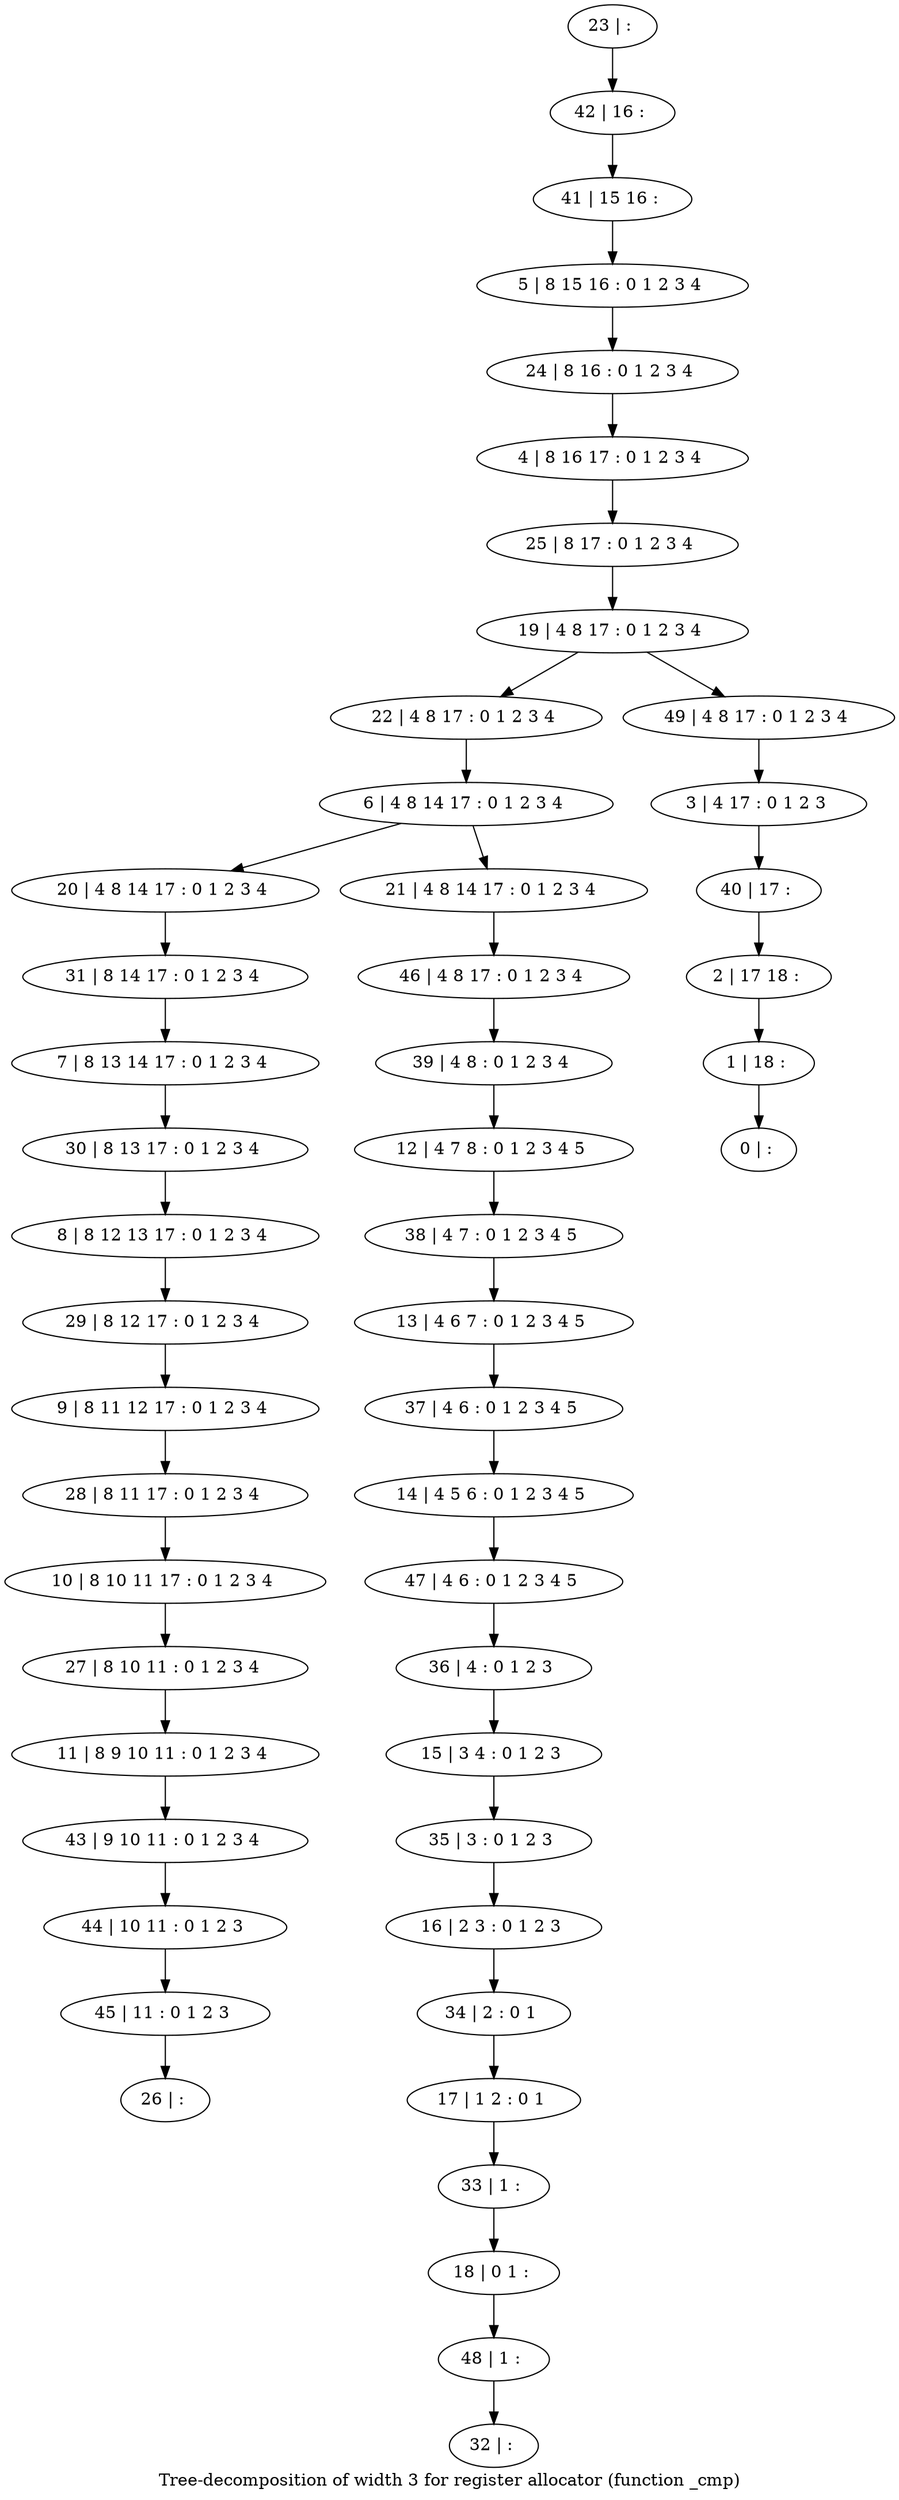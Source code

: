 digraph G {
graph [label="Tree-decomposition of width 3 for register allocator (function _cmp)"]
0[label="0 | : "];
1[label="1 | 18 : "];
2[label="2 | 17 18 : "];
3[label="3 | 4 17 : 0 1 2 3 "];
4[label="4 | 8 16 17 : 0 1 2 3 4 "];
5[label="5 | 8 15 16 : 0 1 2 3 4 "];
6[label="6 | 4 8 14 17 : 0 1 2 3 4 "];
7[label="7 | 8 13 14 17 : 0 1 2 3 4 "];
8[label="8 | 8 12 13 17 : 0 1 2 3 4 "];
9[label="9 | 8 11 12 17 : 0 1 2 3 4 "];
10[label="10 | 8 10 11 17 : 0 1 2 3 4 "];
11[label="11 | 8 9 10 11 : 0 1 2 3 4 "];
12[label="12 | 4 7 8 : 0 1 2 3 4 5 "];
13[label="13 | 4 6 7 : 0 1 2 3 4 5 "];
14[label="14 | 4 5 6 : 0 1 2 3 4 5 "];
15[label="15 | 3 4 : 0 1 2 3 "];
16[label="16 | 2 3 : 0 1 2 3 "];
17[label="17 | 1 2 : 0 1 "];
18[label="18 | 0 1 : "];
19[label="19 | 4 8 17 : 0 1 2 3 4 "];
20[label="20 | 4 8 14 17 : 0 1 2 3 4 "];
21[label="21 | 4 8 14 17 : 0 1 2 3 4 "];
22[label="22 | 4 8 17 : 0 1 2 3 4 "];
23[label="23 | : "];
24[label="24 | 8 16 : 0 1 2 3 4 "];
25[label="25 | 8 17 : 0 1 2 3 4 "];
26[label="26 | : "];
27[label="27 | 8 10 11 : 0 1 2 3 4 "];
28[label="28 | 8 11 17 : 0 1 2 3 4 "];
29[label="29 | 8 12 17 : 0 1 2 3 4 "];
30[label="30 | 8 13 17 : 0 1 2 3 4 "];
31[label="31 | 8 14 17 : 0 1 2 3 4 "];
32[label="32 | : "];
33[label="33 | 1 : "];
34[label="34 | 2 : 0 1 "];
35[label="35 | 3 : 0 1 2 3 "];
36[label="36 | 4 : 0 1 2 3 "];
37[label="37 | 4 6 : 0 1 2 3 4 5 "];
38[label="38 | 4 7 : 0 1 2 3 4 5 "];
39[label="39 | 4 8 : 0 1 2 3 4 "];
40[label="40 | 17 : "];
41[label="41 | 15 16 : "];
42[label="42 | 16 : "];
43[label="43 | 9 10 11 : 0 1 2 3 4 "];
44[label="44 | 10 11 : 0 1 2 3 "];
45[label="45 | 11 : 0 1 2 3 "];
46[label="46 | 4 8 17 : 0 1 2 3 4 "];
47[label="47 | 4 6 : 0 1 2 3 4 5 "];
48[label="48 | 1 : "];
49[label="49 | 4 8 17 : 0 1 2 3 4 "];
6->20 ;
6->21 ;
22->6 ;
27->11 ;
10->27 ;
28->10 ;
9->28 ;
29->9 ;
8->29 ;
30->8 ;
7->30 ;
31->7 ;
20->31 ;
33->18 ;
17->33 ;
34->17 ;
16->34 ;
35->16 ;
15->35 ;
36->15 ;
37->14 ;
13->37 ;
38->13 ;
12->38 ;
39->12 ;
11->43 ;
43->44 ;
45->26 ;
44->45 ;
46->39 ;
21->46 ;
47->36 ;
14->47 ;
48->32 ;
18->48 ;
23->42 ;
42->41 ;
41->5 ;
5->24 ;
24->4 ;
4->25 ;
25->19 ;
3->40 ;
40->2 ;
2->1 ;
1->0 ;
49->3 ;
19->22 ;
19->49 ;
}
